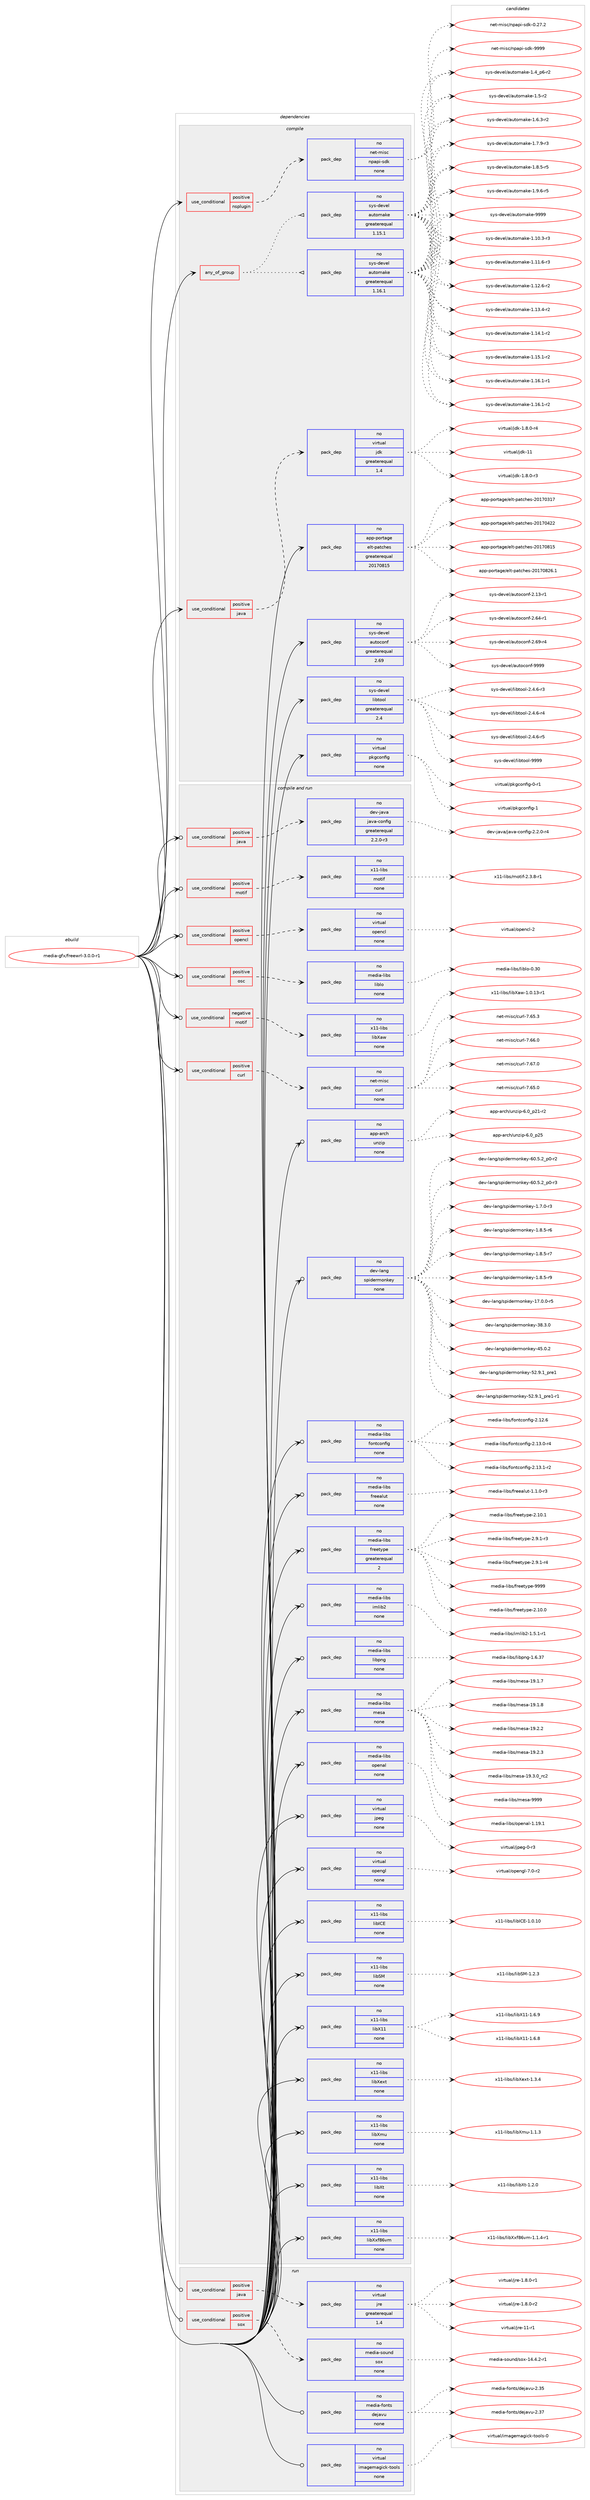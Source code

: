 digraph prolog {

# *************
# Graph options
# *************

newrank=true;
concentrate=true;
compound=true;
graph [rankdir=LR,fontname=Helvetica,fontsize=10,ranksep=1.5];#, ranksep=2.5, nodesep=0.2];
edge  [arrowhead=vee];
node  [fontname=Helvetica,fontsize=10];

# **********
# The ebuild
# **********

subgraph cluster_leftcol {
color=gray;
rank=same;
label=<<i>ebuild</i>>;
id [label="media-gfx/freewrl-3.0.0-r1", color=red, width=4, href="../media-gfx/freewrl-3.0.0-r1.svg"];
}

# ****************
# The dependencies
# ****************

subgraph cluster_midcol {
color=gray;
label=<<i>dependencies</i>>;
subgraph cluster_compile {
fillcolor="#eeeeee";
style=filled;
label=<<i>compile</i>>;
subgraph any13119 {
dependency779410 [label=<<TABLE BORDER="0" CELLBORDER="1" CELLSPACING="0" CELLPADDING="4"><TR><TD CELLPADDING="10">any_of_group</TD></TR></TABLE>>, shape=none, color=red];subgraph pack576178 {
dependency779411 [label=<<TABLE BORDER="0" CELLBORDER="1" CELLSPACING="0" CELLPADDING="4" WIDTH="220"><TR><TD ROWSPAN="6" CELLPADDING="30">pack_dep</TD></TR><TR><TD WIDTH="110">no</TD></TR><TR><TD>sys-devel</TD></TR><TR><TD>automake</TD></TR><TR><TD>greaterequal</TD></TR><TR><TD>1.16.1</TD></TR></TABLE>>, shape=none, color=blue];
}
dependency779410:e -> dependency779411:w [weight=20,style="dotted",arrowhead="oinv"];
subgraph pack576179 {
dependency779412 [label=<<TABLE BORDER="0" CELLBORDER="1" CELLSPACING="0" CELLPADDING="4" WIDTH="220"><TR><TD ROWSPAN="6" CELLPADDING="30">pack_dep</TD></TR><TR><TD WIDTH="110">no</TD></TR><TR><TD>sys-devel</TD></TR><TR><TD>automake</TD></TR><TR><TD>greaterequal</TD></TR><TR><TD>1.15.1</TD></TR></TABLE>>, shape=none, color=blue];
}
dependency779410:e -> dependency779412:w [weight=20,style="dotted",arrowhead="oinv"];
}
id:e -> dependency779410:w [weight=20,style="solid",arrowhead="vee"];
subgraph cond189696 {
dependency779413 [label=<<TABLE BORDER="0" CELLBORDER="1" CELLSPACING="0" CELLPADDING="4"><TR><TD ROWSPAN="3" CELLPADDING="10">use_conditional</TD></TR><TR><TD>positive</TD></TR><TR><TD>java</TD></TR></TABLE>>, shape=none, color=red];
subgraph pack576180 {
dependency779414 [label=<<TABLE BORDER="0" CELLBORDER="1" CELLSPACING="0" CELLPADDING="4" WIDTH="220"><TR><TD ROWSPAN="6" CELLPADDING="30">pack_dep</TD></TR><TR><TD WIDTH="110">no</TD></TR><TR><TD>virtual</TD></TR><TR><TD>jdk</TD></TR><TR><TD>greaterequal</TD></TR><TR><TD>1.4</TD></TR></TABLE>>, shape=none, color=blue];
}
dependency779413:e -> dependency779414:w [weight=20,style="dashed",arrowhead="vee"];
}
id:e -> dependency779413:w [weight=20,style="solid",arrowhead="vee"];
subgraph cond189697 {
dependency779415 [label=<<TABLE BORDER="0" CELLBORDER="1" CELLSPACING="0" CELLPADDING="4"><TR><TD ROWSPAN="3" CELLPADDING="10">use_conditional</TD></TR><TR><TD>positive</TD></TR><TR><TD>nsplugin</TD></TR></TABLE>>, shape=none, color=red];
subgraph pack576181 {
dependency779416 [label=<<TABLE BORDER="0" CELLBORDER="1" CELLSPACING="0" CELLPADDING="4" WIDTH="220"><TR><TD ROWSPAN="6" CELLPADDING="30">pack_dep</TD></TR><TR><TD WIDTH="110">no</TD></TR><TR><TD>net-misc</TD></TR><TR><TD>npapi-sdk</TD></TR><TR><TD>none</TD></TR><TR><TD></TD></TR></TABLE>>, shape=none, color=blue];
}
dependency779415:e -> dependency779416:w [weight=20,style="dashed",arrowhead="vee"];
}
id:e -> dependency779415:w [weight=20,style="solid",arrowhead="vee"];
subgraph pack576182 {
dependency779417 [label=<<TABLE BORDER="0" CELLBORDER="1" CELLSPACING="0" CELLPADDING="4" WIDTH="220"><TR><TD ROWSPAN="6" CELLPADDING="30">pack_dep</TD></TR><TR><TD WIDTH="110">no</TD></TR><TR><TD>app-portage</TD></TR><TR><TD>elt-patches</TD></TR><TR><TD>greaterequal</TD></TR><TR><TD>20170815</TD></TR></TABLE>>, shape=none, color=blue];
}
id:e -> dependency779417:w [weight=20,style="solid",arrowhead="vee"];
subgraph pack576183 {
dependency779418 [label=<<TABLE BORDER="0" CELLBORDER="1" CELLSPACING="0" CELLPADDING="4" WIDTH="220"><TR><TD ROWSPAN="6" CELLPADDING="30">pack_dep</TD></TR><TR><TD WIDTH="110">no</TD></TR><TR><TD>sys-devel</TD></TR><TR><TD>autoconf</TD></TR><TR><TD>greaterequal</TD></TR><TR><TD>2.69</TD></TR></TABLE>>, shape=none, color=blue];
}
id:e -> dependency779418:w [weight=20,style="solid",arrowhead="vee"];
subgraph pack576184 {
dependency779419 [label=<<TABLE BORDER="0" CELLBORDER="1" CELLSPACING="0" CELLPADDING="4" WIDTH="220"><TR><TD ROWSPAN="6" CELLPADDING="30">pack_dep</TD></TR><TR><TD WIDTH="110">no</TD></TR><TR><TD>sys-devel</TD></TR><TR><TD>libtool</TD></TR><TR><TD>greaterequal</TD></TR><TR><TD>2.4</TD></TR></TABLE>>, shape=none, color=blue];
}
id:e -> dependency779419:w [weight=20,style="solid",arrowhead="vee"];
subgraph pack576185 {
dependency779420 [label=<<TABLE BORDER="0" CELLBORDER="1" CELLSPACING="0" CELLPADDING="4" WIDTH="220"><TR><TD ROWSPAN="6" CELLPADDING="30">pack_dep</TD></TR><TR><TD WIDTH="110">no</TD></TR><TR><TD>virtual</TD></TR><TR><TD>pkgconfig</TD></TR><TR><TD>none</TD></TR><TR><TD></TD></TR></TABLE>>, shape=none, color=blue];
}
id:e -> dependency779420:w [weight=20,style="solid",arrowhead="vee"];
}
subgraph cluster_compileandrun {
fillcolor="#eeeeee";
style=filled;
label=<<i>compile and run</i>>;
subgraph cond189698 {
dependency779421 [label=<<TABLE BORDER="0" CELLBORDER="1" CELLSPACING="0" CELLPADDING="4"><TR><TD ROWSPAN="3" CELLPADDING="10">use_conditional</TD></TR><TR><TD>negative</TD></TR><TR><TD>motif</TD></TR></TABLE>>, shape=none, color=red];
subgraph pack576186 {
dependency779422 [label=<<TABLE BORDER="0" CELLBORDER="1" CELLSPACING="0" CELLPADDING="4" WIDTH="220"><TR><TD ROWSPAN="6" CELLPADDING="30">pack_dep</TD></TR><TR><TD WIDTH="110">no</TD></TR><TR><TD>x11-libs</TD></TR><TR><TD>libXaw</TD></TR><TR><TD>none</TD></TR><TR><TD></TD></TR></TABLE>>, shape=none, color=blue];
}
dependency779421:e -> dependency779422:w [weight=20,style="dashed",arrowhead="vee"];
}
id:e -> dependency779421:w [weight=20,style="solid",arrowhead="odotvee"];
subgraph cond189699 {
dependency779423 [label=<<TABLE BORDER="0" CELLBORDER="1" CELLSPACING="0" CELLPADDING="4"><TR><TD ROWSPAN="3" CELLPADDING="10">use_conditional</TD></TR><TR><TD>positive</TD></TR><TR><TD>curl</TD></TR></TABLE>>, shape=none, color=red];
subgraph pack576187 {
dependency779424 [label=<<TABLE BORDER="0" CELLBORDER="1" CELLSPACING="0" CELLPADDING="4" WIDTH="220"><TR><TD ROWSPAN="6" CELLPADDING="30">pack_dep</TD></TR><TR><TD WIDTH="110">no</TD></TR><TR><TD>net-misc</TD></TR><TR><TD>curl</TD></TR><TR><TD>none</TD></TR><TR><TD></TD></TR></TABLE>>, shape=none, color=blue];
}
dependency779423:e -> dependency779424:w [weight=20,style="dashed",arrowhead="vee"];
}
id:e -> dependency779423:w [weight=20,style="solid",arrowhead="odotvee"];
subgraph cond189700 {
dependency779425 [label=<<TABLE BORDER="0" CELLBORDER="1" CELLSPACING="0" CELLPADDING="4"><TR><TD ROWSPAN="3" CELLPADDING="10">use_conditional</TD></TR><TR><TD>positive</TD></TR><TR><TD>java</TD></TR></TABLE>>, shape=none, color=red];
subgraph pack576188 {
dependency779426 [label=<<TABLE BORDER="0" CELLBORDER="1" CELLSPACING="0" CELLPADDING="4" WIDTH="220"><TR><TD ROWSPAN="6" CELLPADDING="30">pack_dep</TD></TR><TR><TD WIDTH="110">no</TD></TR><TR><TD>dev-java</TD></TR><TR><TD>java-config</TD></TR><TR><TD>greaterequal</TD></TR><TR><TD>2.2.0-r3</TD></TR></TABLE>>, shape=none, color=blue];
}
dependency779425:e -> dependency779426:w [weight=20,style="dashed",arrowhead="vee"];
}
id:e -> dependency779425:w [weight=20,style="solid",arrowhead="odotvee"];
subgraph cond189701 {
dependency779427 [label=<<TABLE BORDER="0" CELLBORDER="1" CELLSPACING="0" CELLPADDING="4"><TR><TD ROWSPAN="3" CELLPADDING="10">use_conditional</TD></TR><TR><TD>positive</TD></TR><TR><TD>motif</TD></TR></TABLE>>, shape=none, color=red];
subgraph pack576189 {
dependency779428 [label=<<TABLE BORDER="0" CELLBORDER="1" CELLSPACING="0" CELLPADDING="4" WIDTH="220"><TR><TD ROWSPAN="6" CELLPADDING="30">pack_dep</TD></TR><TR><TD WIDTH="110">no</TD></TR><TR><TD>x11-libs</TD></TR><TR><TD>motif</TD></TR><TR><TD>none</TD></TR><TR><TD></TD></TR></TABLE>>, shape=none, color=blue];
}
dependency779427:e -> dependency779428:w [weight=20,style="dashed",arrowhead="vee"];
}
id:e -> dependency779427:w [weight=20,style="solid",arrowhead="odotvee"];
subgraph cond189702 {
dependency779429 [label=<<TABLE BORDER="0" CELLBORDER="1" CELLSPACING="0" CELLPADDING="4"><TR><TD ROWSPAN="3" CELLPADDING="10">use_conditional</TD></TR><TR><TD>positive</TD></TR><TR><TD>opencl</TD></TR></TABLE>>, shape=none, color=red];
subgraph pack576190 {
dependency779430 [label=<<TABLE BORDER="0" CELLBORDER="1" CELLSPACING="0" CELLPADDING="4" WIDTH="220"><TR><TD ROWSPAN="6" CELLPADDING="30">pack_dep</TD></TR><TR><TD WIDTH="110">no</TD></TR><TR><TD>virtual</TD></TR><TR><TD>opencl</TD></TR><TR><TD>none</TD></TR><TR><TD></TD></TR></TABLE>>, shape=none, color=blue];
}
dependency779429:e -> dependency779430:w [weight=20,style="dashed",arrowhead="vee"];
}
id:e -> dependency779429:w [weight=20,style="solid",arrowhead="odotvee"];
subgraph cond189703 {
dependency779431 [label=<<TABLE BORDER="0" CELLBORDER="1" CELLSPACING="0" CELLPADDING="4"><TR><TD ROWSPAN="3" CELLPADDING="10">use_conditional</TD></TR><TR><TD>positive</TD></TR><TR><TD>osc</TD></TR></TABLE>>, shape=none, color=red];
subgraph pack576191 {
dependency779432 [label=<<TABLE BORDER="0" CELLBORDER="1" CELLSPACING="0" CELLPADDING="4" WIDTH="220"><TR><TD ROWSPAN="6" CELLPADDING="30">pack_dep</TD></TR><TR><TD WIDTH="110">no</TD></TR><TR><TD>media-libs</TD></TR><TR><TD>liblo</TD></TR><TR><TD>none</TD></TR><TR><TD></TD></TR></TABLE>>, shape=none, color=blue];
}
dependency779431:e -> dependency779432:w [weight=20,style="dashed",arrowhead="vee"];
}
id:e -> dependency779431:w [weight=20,style="solid",arrowhead="odotvee"];
subgraph pack576192 {
dependency779433 [label=<<TABLE BORDER="0" CELLBORDER="1" CELLSPACING="0" CELLPADDING="4" WIDTH="220"><TR><TD ROWSPAN="6" CELLPADDING="30">pack_dep</TD></TR><TR><TD WIDTH="110">no</TD></TR><TR><TD>app-arch</TD></TR><TR><TD>unzip</TD></TR><TR><TD>none</TD></TR><TR><TD></TD></TR></TABLE>>, shape=none, color=blue];
}
id:e -> dependency779433:w [weight=20,style="solid",arrowhead="odotvee"];
subgraph pack576193 {
dependency779434 [label=<<TABLE BORDER="0" CELLBORDER="1" CELLSPACING="0" CELLPADDING="4" WIDTH="220"><TR><TD ROWSPAN="6" CELLPADDING="30">pack_dep</TD></TR><TR><TD WIDTH="110">no</TD></TR><TR><TD>dev-lang</TD></TR><TR><TD>spidermonkey</TD></TR><TR><TD>none</TD></TR><TR><TD></TD></TR></TABLE>>, shape=none, color=blue];
}
id:e -> dependency779434:w [weight=20,style="solid",arrowhead="odotvee"];
subgraph pack576194 {
dependency779435 [label=<<TABLE BORDER="0" CELLBORDER="1" CELLSPACING="0" CELLPADDING="4" WIDTH="220"><TR><TD ROWSPAN="6" CELLPADDING="30">pack_dep</TD></TR><TR><TD WIDTH="110">no</TD></TR><TR><TD>media-libs</TD></TR><TR><TD>fontconfig</TD></TR><TR><TD>none</TD></TR><TR><TD></TD></TR></TABLE>>, shape=none, color=blue];
}
id:e -> dependency779435:w [weight=20,style="solid",arrowhead="odotvee"];
subgraph pack576195 {
dependency779436 [label=<<TABLE BORDER="0" CELLBORDER="1" CELLSPACING="0" CELLPADDING="4" WIDTH="220"><TR><TD ROWSPAN="6" CELLPADDING="30">pack_dep</TD></TR><TR><TD WIDTH="110">no</TD></TR><TR><TD>media-libs</TD></TR><TR><TD>freealut</TD></TR><TR><TD>none</TD></TR><TR><TD></TD></TR></TABLE>>, shape=none, color=blue];
}
id:e -> dependency779436:w [weight=20,style="solid",arrowhead="odotvee"];
subgraph pack576196 {
dependency779437 [label=<<TABLE BORDER="0" CELLBORDER="1" CELLSPACING="0" CELLPADDING="4" WIDTH="220"><TR><TD ROWSPAN="6" CELLPADDING="30">pack_dep</TD></TR><TR><TD WIDTH="110">no</TD></TR><TR><TD>media-libs</TD></TR><TR><TD>freetype</TD></TR><TR><TD>greaterequal</TD></TR><TR><TD>2</TD></TR></TABLE>>, shape=none, color=blue];
}
id:e -> dependency779437:w [weight=20,style="solid",arrowhead="odotvee"];
subgraph pack576197 {
dependency779438 [label=<<TABLE BORDER="0" CELLBORDER="1" CELLSPACING="0" CELLPADDING="4" WIDTH="220"><TR><TD ROWSPAN="6" CELLPADDING="30">pack_dep</TD></TR><TR><TD WIDTH="110">no</TD></TR><TR><TD>media-libs</TD></TR><TR><TD>imlib2</TD></TR><TR><TD>none</TD></TR><TR><TD></TD></TR></TABLE>>, shape=none, color=blue];
}
id:e -> dependency779438:w [weight=20,style="solid",arrowhead="odotvee"];
subgraph pack576198 {
dependency779439 [label=<<TABLE BORDER="0" CELLBORDER="1" CELLSPACING="0" CELLPADDING="4" WIDTH="220"><TR><TD ROWSPAN="6" CELLPADDING="30">pack_dep</TD></TR><TR><TD WIDTH="110">no</TD></TR><TR><TD>media-libs</TD></TR><TR><TD>libpng</TD></TR><TR><TD>none</TD></TR><TR><TD></TD></TR></TABLE>>, shape=none, color=blue];
}
id:e -> dependency779439:w [weight=20,style="solid",arrowhead="odotvee"];
subgraph pack576199 {
dependency779440 [label=<<TABLE BORDER="0" CELLBORDER="1" CELLSPACING="0" CELLPADDING="4" WIDTH="220"><TR><TD ROWSPAN="6" CELLPADDING="30">pack_dep</TD></TR><TR><TD WIDTH="110">no</TD></TR><TR><TD>media-libs</TD></TR><TR><TD>mesa</TD></TR><TR><TD>none</TD></TR><TR><TD></TD></TR></TABLE>>, shape=none, color=blue];
}
id:e -> dependency779440:w [weight=20,style="solid",arrowhead="odotvee"];
subgraph pack576200 {
dependency779441 [label=<<TABLE BORDER="0" CELLBORDER="1" CELLSPACING="0" CELLPADDING="4" WIDTH="220"><TR><TD ROWSPAN="6" CELLPADDING="30">pack_dep</TD></TR><TR><TD WIDTH="110">no</TD></TR><TR><TD>media-libs</TD></TR><TR><TD>openal</TD></TR><TR><TD>none</TD></TR><TR><TD></TD></TR></TABLE>>, shape=none, color=blue];
}
id:e -> dependency779441:w [weight=20,style="solid",arrowhead="odotvee"];
subgraph pack576201 {
dependency779442 [label=<<TABLE BORDER="0" CELLBORDER="1" CELLSPACING="0" CELLPADDING="4" WIDTH="220"><TR><TD ROWSPAN="6" CELLPADDING="30">pack_dep</TD></TR><TR><TD WIDTH="110">no</TD></TR><TR><TD>virtual</TD></TR><TR><TD>jpeg</TD></TR><TR><TD>none</TD></TR><TR><TD></TD></TR></TABLE>>, shape=none, color=blue];
}
id:e -> dependency779442:w [weight=20,style="solid",arrowhead="odotvee"];
subgraph pack576202 {
dependency779443 [label=<<TABLE BORDER="0" CELLBORDER="1" CELLSPACING="0" CELLPADDING="4" WIDTH="220"><TR><TD ROWSPAN="6" CELLPADDING="30">pack_dep</TD></TR><TR><TD WIDTH="110">no</TD></TR><TR><TD>virtual</TD></TR><TR><TD>opengl</TD></TR><TR><TD>none</TD></TR><TR><TD></TD></TR></TABLE>>, shape=none, color=blue];
}
id:e -> dependency779443:w [weight=20,style="solid",arrowhead="odotvee"];
subgraph pack576203 {
dependency779444 [label=<<TABLE BORDER="0" CELLBORDER="1" CELLSPACING="0" CELLPADDING="4" WIDTH="220"><TR><TD ROWSPAN="6" CELLPADDING="30">pack_dep</TD></TR><TR><TD WIDTH="110">no</TD></TR><TR><TD>x11-libs</TD></TR><TR><TD>libICE</TD></TR><TR><TD>none</TD></TR><TR><TD></TD></TR></TABLE>>, shape=none, color=blue];
}
id:e -> dependency779444:w [weight=20,style="solid",arrowhead="odotvee"];
subgraph pack576204 {
dependency779445 [label=<<TABLE BORDER="0" CELLBORDER="1" CELLSPACING="0" CELLPADDING="4" WIDTH="220"><TR><TD ROWSPAN="6" CELLPADDING="30">pack_dep</TD></TR><TR><TD WIDTH="110">no</TD></TR><TR><TD>x11-libs</TD></TR><TR><TD>libSM</TD></TR><TR><TD>none</TD></TR><TR><TD></TD></TR></TABLE>>, shape=none, color=blue];
}
id:e -> dependency779445:w [weight=20,style="solid",arrowhead="odotvee"];
subgraph pack576205 {
dependency779446 [label=<<TABLE BORDER="0" CELLBORDER="1" CELLSPACING="0" CELLPADDING="4" WIDTH="220"><TR><TD ROWSPAN="6" CELLPADDING="30">pack_dep</TD></TR><TR><TD WIDTH="110">no</TD></TR><TR><TD>x11-libs</TD></TR><TR><TD>libX11</TD></TR><TR><TD>none</TD></TR><TR><TD></TD></TR></TABLE>>, shape=none, color=blue];
}
id:e -> dependency779446:w [weight=20,style="solid",arrowhead="odotvee"];
subgraph pack576206 {
dependency779447 [label=<<TABLE BORDER="0" CELLBORDER="1" CELLSPACING="0" CELLPADDING="4" WIDTH="220"><TR><TD ROWSPAN="6" CELLPADDING="30">pack_dep</TD></TR><TR><TD WIDTH="110">no</TD></TR><TR><TD>x11-libs</TD></TR><TR><TD>libXext</TD></TR><TR><TD>none</TD></TR><TR><TD></TD></TR></TABLE>>, shape=none, color=blue];
}
id:e -> dependency779447:w [weight=20,style="solid",arrowhead="odotvee"];
subgraph pack576207 {
dependency779448 [label=<<TABLE BORDER="0" CELLBORDER="1" CELLSPACING="0" CELLPADDING="4" WIDTH="220"><TR><TD ROWSPAN="6" CELLPADDING="30">pack_dep</TD></TR><TR><TD WIDTH="110">no</TD></TR><TR><TD>x11-libs</TD></TR><TR><TD>libXmu</TD></TR><TR><TD>none</TD></TR><TR><TD></TD></TR></TABLE>>, shape=none, color=blue];
}
id:e -> dependency779448:w [weight=20,style="solid",arrowhead="odotvee"];
subgraph pack576208 {
dependency779449 [label=<<TABLE BORDER="0" CELLBORDER="1" CELLSPACING="0" CELLPADDING="4" WIDTH="220"><TR><TD ROWSPAN="6" CELLPADDING="30">pack_dep</TD></TR><TR><TD WIDTH="110">no</TD></TR><TR><TD>x11-libs</TD></TR><TR><TD>libXt</TD></TR><TR><TD>none</TD></TR><TR><TD></TD></TR></TABLE>>, shape=none, color=blue];
}
id:e -> dependency779449:w [weight=20,style="solid",arrowhead="odotvee"];
subgraph pack576209 {
dependency779450 [label=<<TABLE BORDER="0" CELLBORDER="1" CELLSPACING="0" CELLPADDING="4" WIDTH="220"><TR><TD ROWSPAN="6" CELLPADDING="30">pack_dep</TD></TR><TR><TD WIDTH="110">no</TD></TR><TR><TD>x11-libs</TD></TR><TR><TD>libXxf86vm</TD></TR><TR><TD>none</TD></TR><TR><TD></TD></TR></TABLE>>, shape=none, color=blue];
}
id:e -> dependency779450:w [weight=20,style="solid",arrowhead="odotvee"];
}
subgraph cluster_run {
fillcolor="#eeeeee";
style=filled;
label=<<i>run</i>>;
subgraph cond189704 {
dependency779451 [label=<<TABLE BORDER="0" CELLBORDER="1" CELLSPACING="0" CELLPADDING="4"><TR><TD ROWSPAN="3" CELLPADDING="10">use_conditional</TD></TR><TR><TD>positive</TD></TR><TR><TD>java</TD></TR></TABLE>>, shape=none, color=red];
subgraph pack576210 {
dependency779452 [label=<<TABLE BORDER="0" CELLBORDER="1" CELLSPACING="0" CELLPADDING="4" WIDTH="220"><TR><TD ROWSPAN="6" CELLPADDING="30">pack_dep</TD></TR><TR><TD WIDTH="110">no</TD></TR><TR><TD>virtual</TD></TR><TR><TD>jre</TD></TR><TR><TD>greaterequal</TD></TR><TR><TD>1.4</TD></TR></TABLE>>, shape=none, color=blue];
}
dependency779451:e -> dependency779452:w [weight=20,style="dashed",arrowhead="vee"];
}
id:e -> dependency779451:w [weight=20,style="solid",arrowhead="odot"];
subgraph cond189705 {
dependency779453 [label=<<TABLE BORDER="0" CELLBORDER="1" CELLSPACING="0" CELLPADDING="4"><TR><TD ROWSPAN="3" CELLPADDING="10">use_conditional</TD></TR><TR><TD>positive</TD></TR><TR><TD>sox</TD></TR></TABLE>>, shape=none, color=red];
subgraph pack576211 {
dependency779454 [label=<<TABLE BORDER="0" CELLBORDER="1" CELLSPACING="0" CELLPADDING="4" WIDTH="220"><TR><TD ROWSPAN="6" CELLPADDING="30">pack_dep</TD></TR><TR><TD WIDTH="110">no</TD></TR><TR><TD>media-sound</TD></TR><TR><TD>sox</TD></TR><TR><TD>none</TD></TR><TR><TD></TD></TR></TABLE>>, shape=none, color=blue];
}
dependency779453:e -> dependency779454:w [weight=20,style="dashed",arrowhead="vee"];
}
id:e -> dependency779453:w [weight=20,style="solid",arrowhead="odot"];
subgraph pack576212 {
dependency779455 [label=<<TABLE BORDER="0" CELLBORDER="1" CELLSPACING="0" CELLPADDING="4" WIDTH="220"><TR><TD ROWSPAN="6" CELLPADDING="30">pack_dep</TD></TR><TR><TD WIDTH="110">no</TD></TR><TR><TD>media-fonts</TD></TR><TR><TD>dejavu</TD></TR><TR><TD>none</TD></TR><TR><TD></TD></TR></TABLE>>, shape=none, color=blue];
}
id:e -> dependency779455:w [weight=20,style="solid",arrowhead="odot"];
subgraph pack576213 {
dependency779456 [label=<<TABLE BORDER="0" CELLBORDER="1" CELLSPACING="0" CELLPADDING="4" WIDTH="220"><TR><TD ROWSPAN="6" CELLPADDING="30">pack_dep</TD></TR><TR><TD WIDTH="110">no</TD></TR><TR><TD>virtual</TD></TR><TR><TD>imagemagick-tools</TD></TR><TR><TD>none</TD></TR><TR><TD></TD></TR></TABLE>>, shape=none, color=blue];
}
id:e -> dependency779456:w [weight=20,style="solid",arrowhead="odot"];
}
}

# **************
# The candidates
# **************

subgraph cluster_choices {
rank=same;
color=gray;
label=<<i>candidates</i>>;

subgraph choice576178 {
color=black;
nodesep=1;
choice11512111545100101118101108479711711611110997107101454946494846514511451 [label="sys-devel/automake-1.10.3-r3", color=red, width=4,href="../sys-devel/automake-1.10.3-r3.svg"];
choice11512111545100101118101108479711711611110997107101454946494946544511451 [label="sys-devel/automake-1.11.6-r3", color=red, width=4,href="../sys-devel/automake-1.11.6-r3.svg"];
choice11512111545100101118101108479711711611110997107101454946495046544511450 [label="sys-devel/automake-1.12.6-r2", color=red, width=4,href="../sys-devel/automake-1.12.6-r2.svg"];
choice11512111545100101118101108479711711611110997107101454946495146524511450 [label="sys-devel/automake-1.13.4-r2", color=red, width=4,href="../sys-devel/automake-1.13.4-r2.svg"];
choice11512111545100101118101108479711711611110997107101454946495246494511450 [label="sys-devel/automake-1.14.1-r2", color=red, width=4,href="../sys-devel/automake-1.14.1-r2.svg"];
choice11512111545100101118101108479711711611110997107101454946495346494511450 [label="sys-devel/automake-1.15.1-r2", color=red, width=4,href="../sys-devel/automake-1.15.1-r2.svg"];
choice11512111545100101118101108479711711611110997107101454946495446494511449 [label="sys-devel/automake-1.16.1-r1", color=red, width=4,href="../sys-devel/automake-1.16.1-r1.svg"];
choice11512111545100101118101108479711711611110997107101454946495446494511450 [label="sys-devel/automake-1.16.1-r2", color=red, width=4,href="../sys-devel/automake-1.16.1-r2.svg"];
choice115121115451001011181011084797117116111109971071014549465295112544511450 [label="sys-devel/automake-1.4_p6-r2", color=red, width=4,href="../sys-devel/automake-1.4_p6-r2.svg"];
choice11512111545100101118101108479711711611110997107101454946534511450 [label="sys-devel/automake-1.5-r2", color=red, width=4,href="../sys-devel/automake-1.5-r2.svg"];
choice115121115451001011181011084797117116111109971071014549465446514511450 [label="sys-devel/automake-1.6.3-r2", color=red, width=4,href="../sys-devel/automake-1.6.3-r2.svg"];
choice115121115451001011181011084797117116111109971071014549465546574511451 [label="sys-devel/automake-1.7.9-r3", color=red, width=4,href="../sys-devel/automake-1.7.9-r3.svg"];
choice115121115451001011181011084797117116111109971071014549465646534511453 [label="sys-devel/automake-1.8.5-r5", color=red, width=4,href="../sys-devel/automake-1.8.5-r5.svg"];
choice115121115451001011181011084797117116111109971071014549465746544511453 [label="sys-devel/automake-1.9.6-r5", color=red, width=4,href="../sys-devel/automake-1.9.6-r5.svg"];
choice115121115451001011181011084797117116111109971071014557575757 [label="sys-devel/automake-9999", color=red, width=4,href="../sys-devel/automake-9999.svg"];
dependency779411:e -> choice11512111545100101118101108479711711611110997107101454946494846514511451:w [style=dotted,weight="100"];
dependency779411:e -> choice11512111545100101118101108479711711611110997107101454946494946544511451:w [style=dotted,weight="100"];
dependency779411:e -> choice11512111545100101118101108479711711611110997107101454946495046544511450:w [style=dotted,weight="100"];
dependency779411:e -> choice11512111545100101118101108479711711611110997107101454946495146524511450:w [style=dotted,weight="100"];
dependency779411:e -> choice11512111545100101118101108479711711611110997107101454946495246494511450:w [style=dotted,weight="100"];
dependency779411:e -> choice11512111545100101118101108479711711611110997107101454946495346494511450:w [style=dotted,weight="100"];
dependency779411:e -> choice11512111545100101118101108479711711611110997107101454946495446494511449:w [style=dotted,weight="100"];
dependency779411:e -> choice11512111545100101118101108479711711611110997107101454946495446494511450:w [style=dotted,weight="100"];
dependency779411:e -> choice115121115451001011181011084797117116111109971071014549465295112544511450:w [style=dotted,weight="100"];
dependency779411:e -> choice11512111545100101118101108479711711611110997107101454946534511450:w [style=dotted,weight="100"];
dependency779411:e -> choice115121115451001011181011084797117116111109971071014549465446514511450:w [style=dotted,weight="100"];
dependency779411:e -> choice115121115451001011181011084797117116111109971071014549465546574511451:w [style=dotted,weight="100"];
dependency779411:e -> choice115121115451001011181011084797117116111109971071014549465646534511453:w [style=dotted,weight="100"];
dependency779411:e -> choice115121115451001011181011084797117116111109971071014549465746544511453:w [style=dotted,weight="100"];
dependency779411:e -> choice115121115451001011181011084797117116111109971071014557575757:w [style=dotted,weight="100"];
}
subgraph choice576179 {
color=black;
nodesep=1;
choice11512111545100101118101108479711711611110997107101454946494846514511451 [label="sys-devel/automake-1.10.3-r3", color=red, width=4,href="../sys-devel/automake-1.10.3-r3.svg"];
choice11512111545100101118101108479711711611110997107101454946494946544511451 [label="sys-devel/automake-1.11.6-r3", color=red, width=4,href="../sys-devel/automake-1.11.6-r3.svg"];
choice11512111545100101118101108479711711611110997107101454946495046544511450 [label="sys-devel/automake-1.12.6-r2", color=red, width=4,href="../sys-devel/automake-1.12.6-r2.svg"];
choice11512111545100101118101108479711711611110997107101454946495146524511450 [label="sys-devel/automake-1.13.4-r2", color=red, width=4,href="../sys-devel/automake-1.13.4-r2.svg"];
choice11512111545100101118101108479711711611110997107101454946495246494511450 [label="sys-devel/automake-1.14.1-r2", color=red, width=4,href="../sys-devel/automake-1.14.1-r2.svg"];
choice11512111545100101118101108479711711611110997107101454946495346494511450 [label="sys-devel/automake-1.15.1-r2", color=red, width=4,href="../sys-devel/automake-1.15.1-r2.svg"];
choice11512111545100101118101108479711711611110997107101454946495446494511449 [label="sys-devel/automake-1.16.1-r1", color=red, width=4,href="../sys-devel/automake-1.16.1-r1.svg"];
choice11512111545100101118101108479711711611110997107101454946495446494511450 [label="sys-devel/automake-1.16.1-r2", color=red, width=4,href="../sys-devel/automake-1.16.1-r2.svg"];
choice115121115451001011181011084797117116111109971071014549465295112544511450 [label="sys-devel/automake-1.4_p6-r2", color=red, width=4,href="../sys-devel/automake-1.4_p6-r2.svg"];
choice11512111545100101118101108479711711611110997107101454946534511450 [label="sys-devel/automake-1.5-r2", color=red, width=4,href="../sys-devel/automake-1.5-r2.svg"];
choice115121115451001011181011084797117116111109971071014549465446514511450 [label="sys-devel/automake-1.6.3-r2", color=red, width=4,href="../sys-devel/automake-1.6.3-r2.svg"];
choice115121115451001011181011084797117116111109971071014549465546574511451 [label="sys-devel/automake-1.7.9-r3", color=red, width=4,href="../sys-devel/automake-1.7.9-r3.svg"];
choice115121115451001011181011084797117116111109971071014549465646534511453 [label="sys-devel/automake-1.8.5-r5", color=red, width=4,href="../sys-devel/automake-1.8.5-r5.svg"];
choice115121115451001011181011084797117116111109971071014549465746544511453 [label="sys-devel/automake-1.9.6-r5", color=red, width=4,href="../sys-devel/automake-1.9.6-r5.svg"];
choice115121115451001011181011084797117116111109971071014557575757 [label="sys-devel/automake-9999", color=red, width=4,href="../sys-devel/automake-9999.svg"];
dependency779412:e -> choice11512111545100101118101108479711711611110997107101454946494846514511451:w [style=dotted,weight="100"];
dependency779412:e -> choice11512111545100101118101108479711711611110997107101454946494946544511451:w [style=dotted,weight="100"];
dependency779412:e -> choice11512111545100101118101108479711711611110997107101454946495046544511450:w [style=dotted,weight="100"];
dependency779412:e -> choice11512111545100101118101108479711711611110997107101454946495146524511450:w [style=dotted,weight="100"];
dependency779412:e -> choice11512111545100101118101108479711711611110997107101454946495246494511450:w [style=dotted,weight="100"];
dependency779412:e -> choice11512111545100101118101108479711711611110997107101454946495346494511450:w [style=dotted,weight="100"];
dependency779412:e -> choice11512111545100101118101108479711711611110997107101454946495446494511449:w [style=dotted,weight="100"];
dependency779412:e -> choice11512111545100101118101108479711711611110997107101454946495446494511450:w [style=dotted,weight="100"];
dependency779412:e -> choice115121115451001011181011084797117116111109971071014549465295112544511450:w [style=dotted,weight="100"];
dependency779412:e -> choice11512111545100101118101108479711711611110997107101454946534511450:w [style=dotted,weight="100"];
dependency779412:e -> choice115121115451001011181011084797117116111109971071014549465446514511450:w [style=dotted,weight="100"];
dependency779412:e -> choice115121115451001011181011084797117116111109971071014549465546574511451:w [style=dotted,weight="100"];
dependency779412:e -> choice115121115451001011181011084797117116111109971071014549465646534511453:w [style=dotted,weight="100"];
dependency779412:e -> choice115121115451001011181011084797117116111109971071014549465746544511453:w [style=dotted,weight="100"];
dependency779412:e -> choice115121115451001011181011084797117116111109971071014557575757:w [style=dotted,weight="100"];
}
subgraph choice576180 {
color=black;
nodesep=1;
choice11810511411611797108471061001074549465646484511451 [label="virtual/jdk-1.8.0-r3", color=red, width=4,href="../virtual/jdk-1.8.0-r3.svg"];
choice11810511411611797108471061001074549465646484511452 [label="virtual/jdk-1.8.0-r4", color=red, width=4,href="../virtual/jdk-1.8.0-r4.svg"];
choice1181051141161179710847106100107454949 [label="virtual/jdk-11", color=red, width=4,href="../virtual/jdk-11.svg"];
dependency779414:e -> choice11810511411611797108471061001074549465646484511451:w [style=dotted,weight="100"];
dependency779414:e -> choice11810511411611797108471061001074549465646484511452:w [style=dotted,weight="100"];
dependency779414:e -> choice1181051141161179710847106100107454949:w [style=dotted,weight="100"];
}
subgraph choice576181 {
color=black;
nodesep=1;
choice110101116451091051159947110112971121054511510010745484650554650 [label="net-misc/npapi-sdk-0.27.2", color=red, width=4,href="../net-misc/npapi-sdk-0.27.2.svg"];
choice11010111645109105115994711011297112105451151001074557575757 [label="net-misc/npapi-sdk-9999", color=red, width=4,href="../net-misc/npapi-sdk-9999.svg"];
dependency779416:e -> choice110101116451091051159947110112971121054511510010745484650554650:w [style=dotted,weight="100"];
dependency779416:e -> choice11010111645109105115994711011297112105451151001074557575757:w [style=dotted,weight="100"];
}
subgraph choice576182 {
color=black;
nodesep=1;
choice97112112451121111141169710310147101108116451129711699104101115455048495548514955 [label="app-portage/elt-patches-20170317", color=red, width=4,href="../app-portage/elt-patches-20170317.svg"];
choice97112112451121111141169710310147101108116451129711699104101115455048495548525050 [label="app-portage/elt-patches-20170422", color=red, width=4,href="../app-portage/elt-patches-20170422.svg"];
choice97112112451121111141169710310147101108116451129711699104101115455048495548564953 [label="app-portage/elt-patches-20170815", color=red, width=4,href="../app-portage/elt-patches-20170815.svg"];
choice971121124511211111411697103101471011081164511297116991041011154550484955485650544649 [label="app-portage/elt-patches-20170826.1", color=red, width=4,href="../app-portage/elt-patches-20170826.1.svg"];
dependency779417:e -> choice97112112451121111141169710310147101108116451129711699104101115455048495548514955:w [style=dotted,weight="100"];
dependency779417:e -> choice97112112451121111141169710310147101108116451129711699104101115455048495548525050:w [style=dotted,weight="100"];
dependency779417:e -> choice97112112451121111141169710310147101108116451129711699104101115455048495548564953:w [style=dotted,weight="100"];
dependency779417:e -> choice971121124511211111411697103101471011081164511297116991041011154550484955485650544649:w [style=dotted,weight="100"];
}
subgraph choice576183 {
color=black;
nodesep=1;
choice1151211154510010111810110847971171161119911111010245504649514511449 [label="sys-devel/autoconf-2.13-r1", color=red, width=4,href="../sys-devel/autoconf-2.13-r1.svg"];
choice1151211154510010111810110847971171161119911111010245504654524511449 [label="sys-devel/autoconf-2.64-r1", color=red, width=4,href="../sys-devel/autoconf-2.64-r1.svg"];
choice1151211154510010111810110847971171161119911111010245504654574511452 [label="sys-devel/autoconf-2.69-r4", color=red, width=4,href="../sys-devel/autoconf-2.69-r4.svg"];
choice115121115451001011181011084797117116111991111101024557575757 [label="sys-devel/autoconf-9999", color=red, width=4,href="../sys-devel/autoconf-9999.svg"];
dependency779418:e -> choice1151211154510010111810110847971171161119911111010245504649514511449:w [style=dotted,weight="100"];
dependency779418:e -> choice1151211154510010111810110847971171161119911111010245504654524511449:w [style=dotted,weight="100"];
dependency779418:e -> choice1151211154510010111810110847971171161119911111010245504654574511452:w [style=dotted,weight="100"];
dependency779418:e -> choice115121115451001011181011084797117116111991111101024557575757:w [style=dotted,weight="100"];
}
subgraph choice576184 {
color=black;
nodesep=1;
choice1151211154510010111810110847108105981161111111084550465246544511451 [label="sys-devel/libtool-2.4.6-r3", color=red, width=4,href="../sys-devel/libtool-2.4.6-r3.svg"];
choice1151211154510010111810110847108105981161111111084550465246544511452 [label="sys-devel/libtool-2.4.6-r4", color=red, width=4,href="../sys-devel/libtool-2.4.6-r4.svg"];
choice1151211154510010111810110847108105981161111111084550465246544511453 [label="sys-devel/libtool-2.4.6-r5", color=red, width=4,href="../sys-devel/libtool-2.4.6-r5.svg"];
choice1151211154510010111810110847108105981161111111084557575757 [label="sys-devel/libtool-9999", color=red, width=4,href="../sys-devel/libtool-9999.svg"];
dependency779419:e -> choice1151211154510010111810110847108105981161111111084550465246544511451:w [style=dotted,weight="100"];
dependency779419:e -> choice1151211154510010111810110847108105981161111111084550465246544511452:w [style=dotted,weight="100"];
dependency779419:e -> choice1151211154510010111810110847108105981161111111084550465246544511453:w [style=dotted,weight="100"];
dependency779419:e -> choice1151211154510010111810110847108105981161111111084557575757:w [style=dotted,weight="100"];
}
subgraph choice576185 {
color=black;
nodesep=1;
choice11810511411611797108471121071039911111010210510345484511449 [label="virtual/pkgconfig-0-r1", color=red, width=4,href="../virtual/pkgconfig-0-r1.svg"];
choice1181051141161179710847112107103991111101021051034549 [label="virtual/pkgconfig-1", color=red, width=4,href="../virtual/pkgconfig-1.svg"];
dependency779420:e -> choice11810511411611797108471121071039911111010210510345484511449:w [style=dotted,weight="100"];
dependency779420:e -> choice1181051141161179710847112107103991111101021051034549:w [style=dotted,weight="100"];
}
subgraph choice576186 {
color=black;
nodesep=1;
choice1204949451081059811547108105988897119454946484649514511449 [label="x11-libs/libXaw-1.0.13-r1", color=red, width=4,href="../x11-libs/libXaw-1.0.13-r1.svg"];
dependency779422:e -> choice1204949451081059811547108105988897119454946484649514511449:w [style=dotted,weight="100"];
}
subgraph choice576187 {
color=black;
nodesep=1;
choice1101011164510910511599479911711410845554654534648 [label="net-misc/curl-7.65.0", color=red, width=4,href="../net-misc/curl-7.65.0.svg"];
choice1101011164510910511599479911711410845554654534651 [label="net-misc/curl-7.65.3", color=red, width=4,href="../net-misc/curl-7.65.3.svg"];
choice1101011164510910511599479911711410845554654544648 [label="net-misc/curl-7.66.0", color=red, width=4,href="../net-misc/curl-7.66.0.svg"];
choice1101011164510910511599479911711410845554654554648 [label="net-misc/curl-7.67.0", color=red, width=4,href="../net-misc/curl-7.67.0.svg"];
dependency779424:e -> choice1101011164510910511599479911711410845554654534648:w [style=dotted,weight="100"];
dependency779424:e -> choice1101011164510910511599479911711410845554654534651:w [style=dotted,weight="100"];
dependency779424:e -> choice1101011164510910511599479911711410845554654544648:w [style=dotted,weight="100"];
dependency779424:e -> choice1101011164510910511599479911711410845554654554648:w [style=dotted,weight="100"];
}
subgraph choice576188 {
color=black;
nodesep=1;
choice10010111845106971189747106971189745991111101021051034550465046484511452 [label="dev-java/java-config-2.2.0-r4", color=red, width=4,href="../dev-java/java-config-2.2.0-r4.svg"];
dependency779426:e -> choice10010111845106971189747106971189745991111101021051034550465046484511452:w [style=dotted,weight="100"];
}
subgraph choice576189 {
color=black;
nodesep=1;
choice12049494510810598115471091111161051024550465146564511449 [label="x11-libs/motif-2.3.8-r1", color=red, width=4,href="../x11-libs/motif-2.3.8-r1.svg"];
dependency779428:e -> choice12049494510810598115471091111161051024550465146564511449:w [style=dotted,weight="100"];
}
subgraph choice576190 {
color=black;
nodesep=1;
choice1181051141161179710847111112101110991084550 [label="virtual/opencl-2", color=red, width=4,href="../virtual/opencl-2.svg"];
dependency779430:e -> choice1181051141161179710847111112101110991084550:w [style=dotted,weight="100"];
}
subgraph choice576191 {
color=black;
nodesep=1;
choice10910110010597451081059811547108105981081114548465148 [label="media-libs/liblo-0.30", color=red, width=4,href="../media-libs/liblo-0.30.svg"];
dependency779432:e -> choice10910110010597451081059811547108105981081114548465148:w [style=dotted,weight="100"];
}
subgraph choice576192 {
color=black;
nodesep=1;
choice9711211245971149910447117110122105112455446489511250494511450 [label="app-arch/unzip-6.0_p21-r2", color=red, width=4,href="../app-arch/unzip-6.0_p21-r2.svg"];
choice971121124597114991044711711012210511245544648951125053 [label="app-arch/unzip-6.0_p25", color=red, width=4,href="../app-arch/unzip-6.0_p25.svg"];
dependency779433:e -> choice9711211245971149910447117110122105112455446489511250494511450:w [style=dotted,weight="100"];
dependency779433:e -> choice971121124597114991044711711012210511245544648951125053:w [style=dotted,weight="100"];
}
subgraph choice576193 {
color=black;
nodesep=1;
choice1001011184510897110103471151121051001011141091111101071011214549465546484511451 [label="dev-lang/spidermonkey-1.7.0-r3", color=red, width=4,href="../dev-lang/spidermonkey-1.7.0-r3.svg"];
choice1001011184510897110103471151121051001011141091111101071011214549465646534511454 [label="dev-lang/spidermonkey-1.8.5-r6", color=red, width=4,href="../dev-lang/spidermonkey-1.8.5-r6.svg"];
choice1001011184510897110103471151121051001011141091111101071011214549465646534511455 [label="dev-lang/spidermonkey-1.8.5-r7", color=red, width=4,href="../dev-lang/spidermonkey-1.8.5-r7.svg"];
choice1001011184510897110103471151121051001011141091111101071011214549465646534511457 [label="dev-lang/spidermonkey-1.8.5-r9", color=red, width=4,href="../dev-lang/spidermonkey-1.8.5-r9.svg"];
choice100101118451089711010347115112105100101114109111110107101121454955464846484511453 [label="dev-lang/spidermonkey-17.0.0-r5", color=red, width=4,href="../dev-lang/spidermonkey-17.0.0-r5.svg"];
choice10010111845108971101034711511210510010111410911111010710112145515646514648 [label="dev-lang/spidermonkey-38.3.0", color=red, width=4,href="../dev-lang/spidermonkey-38.3.0.svg"];
choice10010111845108971101034711511210510010111410911111010710112145525346484650 [label="dev-lang/spidermonkey-45.0.2", color=red, width=4,href="../dev-lang/spidermonkey-45.0.2.svg"];
choice100101118451089711010347115112105100101114109111110107101121455350465746499511211410149 [label="dev-lang/spidermonkey-52.9.1_pre1", color=red, width=4,href="../dev-lang/spidermonkey-52.9.1_pre1.svg"];
choice1001011184510897110103471151121051001011141091111101071011214553504657464995112114101494511449 [label="dev-lang/spidermonkey-52.9.1_pre1-r1", color=red, width=4,href="../dev-lang/spidermonkey-52.9.1_pre1-r1.svg"];
choice1001011184510897110103471151121051001011141091111101071011214554484653465095112484511450 [label="dev-lang/spidermonkey-60.5.2_p0-r2", color=red, width=4,href="../dev-lang/spidermonkey-60.5.2_p0-r2.svg"];
choice1001011184510897110103471151121051001011141091111101071011214554484653465095112484511451 [label="dev-lang/spidermonkey-60.5.2_p0-r3", color=red, width=4,href="../dev-lang/spidermonkey-60.5.2_p0-r3.svg"];
dependency779434:e -> choice1001011184510897110103471151121051001011141091111101071011214549465546484511451:w [style=dotted,weight="100"];
dependency779434:e -> choice1001011184510897110103471151121051001011141091111101071011214549465646534511454:w [style=dotted,weight="100"];
dependency779434:e -> choice1001011184510897110103471151121051001011141091111101071011214549465646534511455:w [style=dotted,weight="100"];
dependency779434:e -> choice1001011184510897110103471151121051001011141091111101071011214549465646534511457:w [style=dotted,weight="100"];
dependency779434:e -> choice100101118451089711010347115112105100101114109111110107101121454955464846484511453:w [style=dotted,weight="100"];
dependency779434:e -> choice10010111845108971101034711511210510010111410911111010710112145515646514648:w [style=dotted,weight="100"];
dependency779434:e -> choice10010111845108971101034711511210510010111410911111010710112145525346484650:w [style=dotted,weight="100"];
dependency779434:e -> choice100101118451089711010347115112105100101114109111110107101121455350465746499511211410149:w [style=dotted,weight="100"];
dependency779434:e -> choice1001011184510897110103471151121051001011141091111101071011214553504657464995112114101494511449:w [style=dotted,weight="100"];
dependency779434:e -> choice1001011184510897110103471151121051001011141091111101071011214554484653465095112484511450:w [style=dotted,weight="100"];
dependency779434:e -> choice1001011184510897110103471151121051001011141091111101071011214554484653465095112484511451:w [style=dotted,weight="100"];
}
subgraph choice576194 {
color=black;
nodesep=1;
choice109101100105974510810598115471021111101169911111010210510345504649504654 [label="media-libs/fontconfig-2.12.6", color=red, width=4,href="../media-libs/fontconfig-2.12.6.svg"];
choice1091011001059745108105981154710211111011699111110102105103455046495146484511452 [label="media-libs/fontconfig-2.13.0-r4", color=red, width=4,href="../media-libs/fontconfig-2.13.0-r4.svg"];
choice1091011001059745108105981154710211111011699111110102105103455046495146494511450 [label="media-libs/fontconfig-2.13.1-r2", color=red, width=4,href="../media-libs/fontconfig-2.13.1-r2.svg"];
dependency779435:e -> choice109101100105974510810598115471021111101169911111010210510345504649504654:w [style=dotted,weight="100"];
dependency779435:e -> choice1091011001059745108105981154710211111011699111110102105103455046495146484511452:w [style=dotted,weight="100"];
dependency779435:e -> choice1091011001059745108105981154710211111011699111110102105103455046495146494511450:w [style=dotted,weight="100"];
}
subgraph choice576195 {
color=black;
nodesep=1;
choice10910110010597451081059811547102114101101971081171164549464946484511451 [label="media-libs/freealut-1.1.0-r3", color=red, width=4,href="../media-libs/freealut-1.1.0-r3.svg"];
dependency779436:e -> choice10910110010597451081059811547102114101101971081171164549464946484511451:w [style=dotted,weight="100"];
}
subgraph choice576196 {
color=black;
nodesep=1;
choice1091011001059745108105981154710211410110111612111210145504649484648 [label="media-libs/freetype-2.10.0", color=red, width=4,href="../media-libs/freetype-2.10.0.svg"];
choice1091011001059745108105981154710211410110111612111210145504649484649 [label="media-libs/freetype-2.10.1", color=red, width=4,href="../media-libs/freetype-2.10.1.svg"];
choice109101100105974510810598115471021141011011161211121014550465746494511451 [label="media-libs/freetype-2.9.1-r3", color=red, width=4,href="../media-libs/freetype-2.9.1-r3.svg"];
choice109101100105974510810598115471021141011011161211121014550465746494511452 [label="media-libs/freetype-2.9.1-r4", color=red, width=4,href="../media-libs/freetype-2.9.1-r4.svg"];
choice109101100105974510810598115471021141011011161211121014557575757 [label="media-libs/freetype-9999", color=red, width=4,href="../media-libs/freetype-9999.svg"];
dependency779437:e -> choice1091011001059745108105981154710211410110111612111210145504649484648:w [style=dotted,weight="100"];
dependency779437:e -> choice1091011001059745108105981154710211410110111612111210145504649484649:w [style=dotted,weight="100"];
dependency779437:e -> choice109101100105974510810598115471021141011011161211121014550465746494511451:w [style=dotted,weight="100"];
dependency779437:e -> choice109101100105974510810598115471021141011011161211121014550465746494511452:w [style=dotted,weight="100"];
dependency779437:e -> choice109101100105974510810598115471021141011011161211121014557575757:w [style=dotted,weight="100"];
}
subgraph choice576197 {
color=black;
nodesep=1;
choice1091011001059745108105981154710510910810598504549465346494511449 [label="media-libs/imlib2-1.5.1-r1", color=red, width=4,href="../media-libs/imlib2-1.5.1-r1.svg"];
dependency779438:e -> choice1091011001059745108105981154710510910810598504549465346494511449:w [style=dotted,weight="100"];
}
subgraph choice576198 {
color=black;
nodesep=1;
choice109101100105974510810598115471081059811211010345494654465155 [label="media-libs/libpng-1.6.37", color=red, width=4,href="../media-libs/libpng-1.6.37.svg"];
dependency779439:e -> choice109101100105974510810598115471081059811211010345494654465155:w [style=dotted,weight="100"];
}
subgraph choice576199 {
color=black;
nodesep=1;
choice109101100105974510810598115471091011159745495746494655 [label="media-libs/mesa-19.1.7", color=red, width=4,href="../media-libs/mesa-19.1.7.svg"];
choice109101100105974510810598115471091011159745495746494656 [label="media-libs/mesa-19.1.8", color=red, width=4,href="../media-libs/mesa-19.1.8.svg"];
choice109101100105974510810598115471091011159745495746504650 [label="media-libs/mesa-19.2.2", color=red, width=4,href="../media-libs/mesa-19.2.2.svg"];
choice109101100105974510810598115471091011159745495746504651 [label="media-libs/mesa-19.2.3", color=red, width=4,href="../media-libs/mesa-19.2.3.svg"];
choice109101100105974510810598115471091011159745495746514648951149950 [label="media-libs/mesa-19.3.0_rc2", color=red, width=4,href="../media-libs/mesa-19.3.0_rc2.svg"];
choice10910110010597451081059811547109101115974557575757 [label="media-libs/mesa-9999", color=red, width=4,href="../media-libs/mesa-9999.svg"];
dependency779440:e -> choice109101100105974510810598115471091011159745495746494655:w [style=dotted,weight="100"];
dependency779440:e -> choice109101100105974510810598115471091011159745495746494656:w [style=dotted,weight="100"];
dependency779440:e -> choice109101100105974510810598115471091011159745495746504650:w [style=dotted,weight="100"];
dependency779440:e -> choice109101100105974510810598115471091011159745495746504651:w [style=dotted,weight="100"];
dependency779440:e -> choice109101100105974510810598115471091011159745495746514648951149950:w [style=dotted,weight="100"];
dependency779440:e -> choice10910110010597451081059811547109101115974557575757:w [style=dotted,weight="100"];
}
subgraph choice576200 {
color=black;
nodesep=1;
choice109101100105974510810598115471111121011109710845494649574649 [label="media-libs/openal-1.19.1", color=red, width=4,href="../media-libs/openal-1.19.1.svg"];
dependency779441:e -> choice109101100105974510810598115471111121011109710845494649574649:w [style=dotted,weight="100"];
}
subgraph choice576201 {
color=black;
nodesep=1;
choice118105114116117971084710611210110345484511451 [label="virtual/jpeg-0-r3", color=red, width=4,href="../virtual/jpeg-0-r3.svg"];
dependency779442:e -> choice118105114116117971084710611210110345484511451:w [style=dotted,weight="100"];
}
subgraph choice576202 {
color=black;
nodesep=1;
choice1181051141161179710847111112101110103108455546484511450 [label="virtual/opengl-7.0-r2", color=red, width=4,href="../virtual/opengl-7.0-r2.svg"];
dependency779443:e -> choice1181051141161179710847111112101110103108455546484511450:w [style=dotted,weight="100"];
}
subgraph choice576203 {
color=black;
nodesep=1;
choice12049494510810598115471081059873676945494648464948 [label="x11-libs/libICE-1.0.10", color=red, width=4,href="../x11-libs/libICE-1.0.10.svg"];
dependency779444:e -> choice12049494510810598115471081059873676945494648464948:w [style=dotted,weight="100"];
}
subgraph choice576204 {
color=black;
nodesep=1;
choice1204949451081059811547108105988377454946504651 [label="x11-libs/libSM-1.2.3", color=red, width=4,href="../x11-libs/libSM-1.2.3.svg"];
dependency779445:e -> choice1204949451081059811547108105988377454946504651:w [style=dotted,weight="100"];
}
subgraph choice576205 {
color=black;
nodesep=1;
choice120494945108105981154710810598884949454946544656 [label="x11-libs/libX11-1.6.8", color=red, width=4,href="../x11-libs/libX11-1.6.8.svg"];
choice120494945108105981154710810598884949454946544657 [label="x11-libs/libX11-1.6.9", color=red, width=4,href="../x11-libs/libX11-1.6.9.svg"];
dependency779446:e -> choice120494945108105981154710810598884949454946544656:w [style=dotted,weight="100"];
dependency779446:e -> choice120494945108105981154710810598884949454946544657:w [style=dotted,weight="100"];
}
subgraph choice576206 {
color=black;
nodesep=1;
choice12049494510810598115471081059888101120116454946514652 [label="x11-libs/libXext-1.3.4", color=red, width=4,href="../x11-libs/libXext-1.3.4.svg"];
dependency779447:e -> choice12049494510810598115471081059888101120116454946514652:w [style=dotted,weight="100"];
}
subgraph choice576207 {
color=black;
nodesep=1;
choice12049494510810598115471081059888109117454946494651 [label="x11-libs/libXmu-1.1.3", color=red, width=4,href="../x11-libs/libXmu-1.1.3.svg"];
dependency779448:e -> choice12049494510810598115471081059888109117454946494651:w [style=dotted,weight="100"];
}
subgraph choice576208 {
color=black;
nodesep=1;
choice12049494510810598115471081059888116454946504648 [label="x11-libs/libXt-1.2.0", color=red, width=4,href="../x11-libs/libXt-1.2.0.svg"];
dependency779449:e -> choice12049494510810598115471081059888116454946504648:w [style=dotted,weight="100"];
}
subgraph choice576209 {
color=black;
nodesep=1;
choice1204949451081059811547108105988812010256541181094549464946524511449 [label="x11-libs/libXxf86vm-1.1.4-r1", color=red, width=4,href="../x11-libs/libXxf86vm-1.1.4-r1.svg"];
dependency779450:e -> choice1204949451081059811547108105988812010256541181094549464946524511449:w [style=dotted,weight="100"];
}
subgraph choice576210 {
color=black;
nodesep=1;
choice11810511411611797108471061141014549465646484511449 [label="virtual/jre-1.8.0-r1", color=red, width=4,href="../virtual/jre-1.8.0-r1.svg"];
choice11810511411611797108471061141014549465646484511450 [label="virtual/jre-1.8.0-r2", color=red, width=4,href="../virtual/jre-1.8.0-r2.svg"];
choice11810511411611797108471061141014549494511449 [label="virtual/jre-11-r1", color=red, width=4,href="../virtual/jre-11-r1.svg"];
dependency779452:e -> choice11810511411611797108471061141014549465646484511449:w [style=dotted,weight="100"];
dependency779452:e -> choice11810511411611797108471061141014549465646484511450:w [style=dotted,weight="100"];
dependency779452:e -> choice11810511411611797108471061141014549494511449:w [style=dotted,weight="100"];
}
subgraph choice576211 {
color=black;
nodesep=1;
choice109101100105974511511111711010047115111120454952465246504511449 [label="media-sound/sox-14.4.2-r1", color=red, width=4,href="../media-sound/sox-14.4.2-r1.svg"];
dependency779454:e -> choice109101100105974511511111711010047115111120454952465246504511449:w [style=dotted,weight="100"];
}
subgraph choice576212 {
color=black;
nodesep=1;
choice109101100105974510211111011611547100101106971181174550465153 [label="media-fonts/dejavu-2.35", color=red, width=4,href="../media-fonts/dejavu-2.35.svg"];
choice109101100105974510211111011611547100101106971181174550465155 [label="media-fonts/dejavu-2.37", color=red, width=4,href="../media-fonts/dejavu-2.37.svg"];
dependency779455:e -> choice109101100105974510211111011611547100101106971181174550465153:w [style=dotted,weight="100"];
dependency779455:e -> choice109101100105974510211111011611547100101106971181174550465155:w [style=dotted,weight="100"];
}
subgraph choice576213 {
color=black;
nodesep=1;
choice1181051141161179710847105109971031011099710310599107451161111111081154548 [label="virtual/imagemagick-tools-0", color=red, width=4,href="../virtual/imagemagick-tools-0.svg"];
dependency779456:e -> choice1181051141161179710847105109971031011099710310599107451161111111081154548:w [style=dotted,weight="100"];
}
}

}
